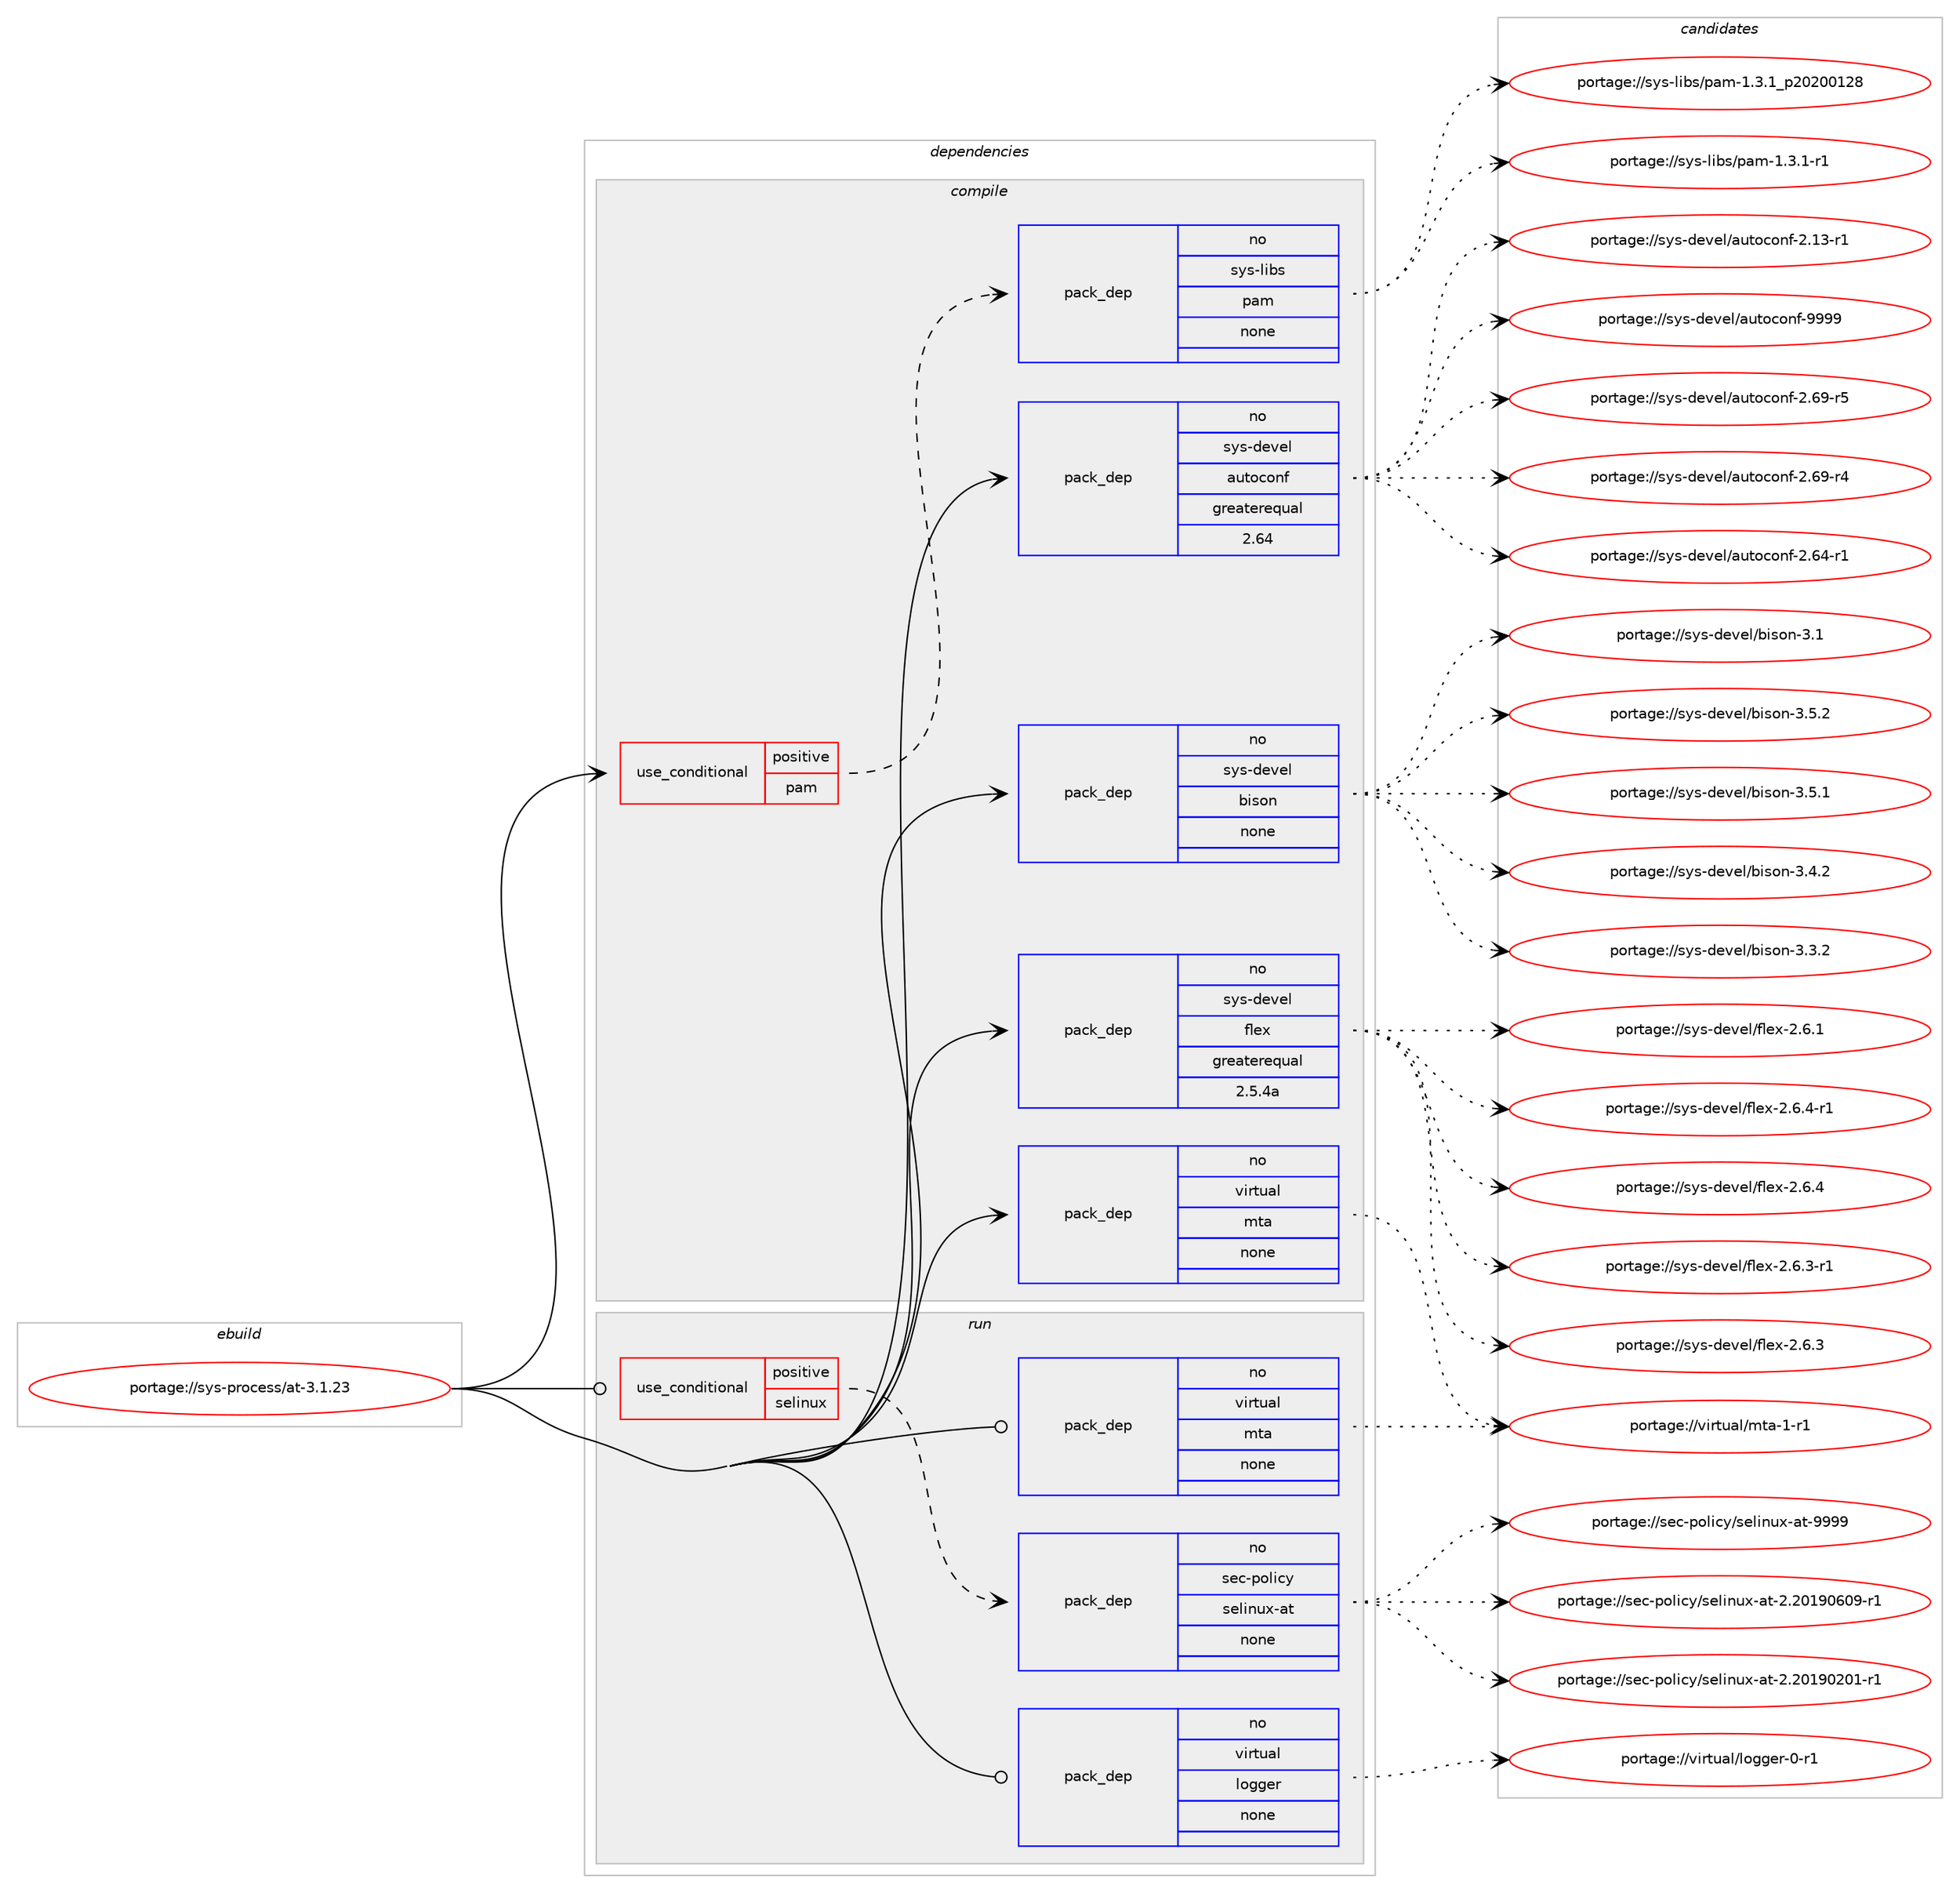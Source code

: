 digraph prolog {

# *************
# Graph options
# *************

newrank=true;
concentrate=true;
compound=true;
graph [rankdir=LR,fontname=Helvetica,fontsize=10,ranksep=1.5];#, ranksep=2.5, nodesep=0.2];
edge  [arrowhead=vee];
node  [fontname=Helvetica,fontsize=10];

# **********
# The ebuild
# **********

subgraph cluster_leftcol {
color=gray;
rank=same;
label=<<i>ebuild</i>>;
id [label="portage://sys-process/at-3.1.23", color=red, width=4, href="../sys-process/at-3.1.23.svg"];
}

# ****************
# The dependencies
# ****************

subgraph cluster_midcol {
color=gray;
label=<<i>dependencies</i>>;
subgraph cluster_compile {
fillcolor="#eeeeee";
style=filled;
label=<<i>compile</i>>;
subgraph cond5314 {
dependency30364 [label=<<TABLE BORDER="0" CELLBORDER="1" CELLSPACING="0" CELLPADDING="4"><TR><TD ROWSPAN="3" CELLPADDING="10">use_conditional</TD></TR><TR><TD>positive</TD></TR><TR><TD>pam</TD></TR></TABLE>>, shape=none, color=red];
subgraph pack24294 {
dependency30365 [label=<<TABLE BORDER="0" CELLBORDER="1" CELLSPACING="0" CELLPADDING="4" WIDTH="220"><TR><TD ROWSPAN="6" CELLPADDING="30">pack_dep</TD></TR><TR><TD WIDTH="110">no</TD></TR><TR><TD>sys-libs</TD></TR><TR><TD>pam</TD></TR><TR><TD>none</TD></TR><TR><TD></TD></TR></TABLE>>, shape=none, color=blue];
}
dependency30364:e -> dependency30365:w [weight=20,style="dashed",arrowhead="vee"];
}
id:e -> dependency30364:w [weight=20,style="solid",arrowhead="vee"];
subgraph pack24295 {
dependency30366 [label=<<TABLE BORDER="0" CELLBORDER="1" CELLSPACING="0" CELLPADDING="4" WIDTH="220"><TR><TD ROWSPAN="6" CELLPADDING="30">pack_dep</TD></TR><TR><TD WIDTH="110">no</TD></TR><TR><TD>sys-devel</TD></TR><TR><TD>autoconf</TD></TR><TR><TD>greaterequal</TD></TR><TR><TD>2.64</TD></TR></TABLE>>, shape=none, color=blue];
}
id:e -> dependency30366:w [weight=20,style="solid",arrowhead="vee"];
subgraph pack24296 {
dependency30367 [label=<<TABLE BORDER="0" CELLBORDER="1" CELLSPACING="0" CELLPADDING="4" WIDTH="220"><TR><TD ROWSPAN="6" CELLPADDING="30">pack_dep</TD></TR><TR><TD WIDTH="110">no</TD></TR><TR><TD>sys-devel</TD></TR><TR><TD>bison</TD></TR><TR><TD>none</TD></TR><TR><TD></TD></TR></TABLE>>, shape=none, color=blue];
}
id:e -> dependency30367:w [weight=20,style="solid",arrowhead="vee"];
subgraph pack24297 {
dependency30368 [label=<<TABLE BORDER="0" CELLBORDER="1" CELLSPACING="0" CELLPADDING="4" WIDTH="220"><TR><TD ROWSPAN="6" CELLPADDING="30">pack_dep</TD></TR><TR><TD WIDTH="110">no</TD></TR><TR><TD>sys-devel</TD></TR><TR><TD>flex</TD></TR><TR><TD>greaterequal</TD></TR><TR><TD>2.5.4a</TD></TR></TABLE>>, shape=none, color=blue];
}
id:e -> dependency30368:w [weight=20,style="solid",arrowhead="vee"];
subgraph pack24298 {
dependency30369 [label=<<TABLE BORDER="0" CELLBORDER="1" CELLSPACING="0" CELLPADDING="4" WIDTH="220"><TR><TD ROWSPAN="6" CELLPADDING="30">pack_dep</TD></TR><TR><TD WIDTH="110">no</TD></TR><TR><TD>virtual</TD></TR><TR><TD>mta</TD></TR><TR><TD>none</TD></TR><TR><TD></TD></TR></TABLE>>, shape=none, color=blue];
}
id:e -> dependency30369:w [weight=20,style="solid",arrowhead="vee"];
}
subgraph cluster_compileandrun {
fillcolor="#eeeeee";
style=filled;
label=<<i>compile and run</i>>;
}
subgraph cluster_run {
fillcolor="#eeeeee";
style=filled;
label=<<i>run</i>>;
subgraph cond5315 {
dependency30370 [label=<<TABLE BORDER="0" CELLBORDER="1" CELLSPACING="0" CELLPADDING="4"><TR><TD ROWSPAN="3" CELLPADDING="10">use_conditional</TD></TR><TR><TD>positive</TD></TR><TR><TD>selinux</TD></TR></TABLE>>, shape=none, color=red];
subgraph pack24299 {
dependency30371 [label=<<TABLE BORDER="0" CELLBORDER="1" CELLSPACING="0" CELLPADDING="4" WIDTH="220"><TR><TD ROWSPAN="6" CELLPADDING="30">pack_dep</TD></TR><TR><TD WIDTH="110">no</TD></TR><TR><TD>sec-policy</TD></TR><TR><TD>selinux-at</TD></TR><TR><TD>none</TD></TR><TR><TD></TD></TR></TABLE>>, shape=none, color=blue];
}
dependency30370:e -> dependency30371:w [weight=20,style="dashed",arrowhead="vee"];
}
id:e -> dependency30370:w [weight=20,style="solid",arrowhead="odot"];
subgraph pack24300 {
dependency30372 [label=<<TABLE BORDER="0" CELLBORDER="1" CELLSPACING="0" CELLPADDING="4" WIDTH="220"><TR><TD ROWSPAN="6" CELLPADDING="30">pack_dep</TD></TR><TR><TD WIDTH="110">no</TD></TR><TR><TD>virtual</TD></TR><TR><TD>logger</TD></TR><TR><TD>none</TD></TR><TR><TD></TD></TR></TABLE>>, shape=none, color=blue];
}
id:e -> dependency30372:w [weight=20,style="solid",arrowhead="odot"];
subgraph pack24301 {
dependency30373 [label=<<TABLE BORDER="0" CELLBORDER="1" CELLSPACING="0" CELLPADDING="4" WIDTH="220"><TR><TD ROWSPAN="6" CELLPADDING="30">pack_dep</TD></TR><TR><TD WIDTH="110">no</TD></TR><TR><TD>virtual</TD></TR><TR><TD>mta</TD></TR><TR><TD>none</TD></TR><TR><TD></TD></TR></TABLE>>, shape=none, color=blue];
}
id:e -> dependency30373:w [weight=20,style="solid",arrowhead="odot"];
}
}

# **************
# The candidates
# **************

subgraph cluster_choices {
rank=same;
color=gray;
label=<<i>candidates</i>>;

subgraph choice24294 {
color=black;
nodesep=1;
choice11512111545108105981154711297109454946514649951125048504848495056 [label="portage://sys-libs/pam-1.3.1_p20200128", color=red, width=4,href="../sys-libs/pam-1.3.1_p20200128.svg"];
choice115121115451081059811547112971094549465146494511449 [label="portage://sys-libs/pam-1.3.1-r1", color=red, width=4,href="../sys-libs/pam-1.3.1-r1.svg"];
dependency30365:e -> choice11512111545108105981154711297109454946514649951125048504848495056:w [style=dotted,weight="100"];
dependency30365:e -> choice115121115451081059811547112971094549465146494511449:w [style=dotted,weight="100"];
}
subgraph choice24295 {
color=black;
nodesep=1;
choice115121115451001011181011084797117116111991111101024557575757 [label="portage://sys-devel/autoconf-9999", color=red, width=4,href="../sys-devel/autoconf-9999.svg"];
choice1151211154510010111810110847971171161119911111010245504654574511453 [label="portage://sys-devel/autoconf-2.69-r5", color=red, width=4,href="../sys-devel/autoconf-2.69-r5.svg"];
choice1151211154510010111810110847971171161119911111010245504654574511452 [label="portage://sys-devel/autoconf-2.69-r4", color=red, width=4,href="../sys-devel/autoconf-2.69-r4.svg"];
choice1151211154510010111810110847971171161119911111010245504654524511449 [label="portage://sys-devel/autoconf-2.64-r1", color=red, width=4,href="../sys-devel/autoconf-2.64-r1.svg"];
choice1151211154510010111810110847971171161119911111010245504649514511449 [label="portage://sys-devel/autoconf-2.13-r1", color=red, width=4,href="../sys-devel/autoconf-2.13-r1.svg"];
dependency30366:e -> choice115121115451001011181011084797117116111991111101024557575757:w [style=dotted,weight="100"];
dependency30366:e -> choice1151211154510010111810110847971171161119911111010245504654574511453:w [style=dotted,weight="100"];
dependency30366:e -> choice1151211154510010111810110847971171161119911111010245504654574511452:w [style=dotted,weight="100"];
dependency30366:e -> choice1151211154510010111810110847971171161119911111010245504654524511449:w [style=dotted,weight="100"];
dependency30366:e -> choice1151211154510010111810110847971171161119911111010245504649514511449:w [style=dotted,weight="100"];
}
subgraph choice24296 {
color=black;
nodesep=1;
choice115121115451001011181011084798105115111110455146534650 [label="portage://sys-devel/bison-3.5.2", color=red, width=4,href="../sys-devel/bison-3.5.2.svg"];
choice115121115451001011181011084798105115111110455146534649 [label="portage://sys-devel/bison-3.5.1", color=red, width=4,href="../sys-devel/bison-3.5.1.svg"];
choice115121115451001011181011084798105115111110455146524650 [label="portage://sys-devel/bison-3.4.2", color=red, width=4,href="../sys-devel/bison-3.4.2.svg"];
choice115121115451001011181011084798105115111110455146514650 [label="portage://sys-devel/bison-3.3.2", color=red, width=4,href="../sys-devel/bison-3.3.2.svg"];
choice11512111545100101118101108479810511511111045514649 [label="portage://sys-devel/bison-3.1", color=red, width=4,href="../sys-devel/bison-3.1.svg"];
dependency30367:e -> choice115121115451001011181011084798105115111110455146534650:w [style=dotted,weight="100"];
dependency30367:e -> choice115121115451001011181011084798105115111110455146534649:w [style=dotted,weight="100"];
dependency30367:e -> choice115121115451001011181011084798105115111110455146524650:w [style=dotted,weight="100"];
dependency30367:e -> choice115121115451001011181011084798105115111110455146514650:w [style=dotted,weight="100"];
dependency30367:e -> choice11512111545100101118101108479810511511111045514649:w [style=dotted,weight="100"];
}
subgraph choice24297 {
color=black;
nodesep=1;
choice11512111545100101118101108471021081011204550465446524511449 [label="portage://sys-devel/flex-2.6.4-r1", color=red, width=4,href="../sys-devel/flex-2.6.4-r1.svg"];
choice1151211154510010111810110847102108101120455046544652 [label="portage://sys-devel/flex-2.6.4", color=red, width=4,href="../sys-devel/flex-2.6.4.svg"];
choice11512111545100101118101108471021081011204550465446514511449 [label="portage://sys-devel/flex-2.6.3-r1", color=red, width=4,href="../sys-devel/flex-2.6.3-r1.svg"];
choice1151211154510010111810110847102108101120455046544651 [label="portage://sys-devel/flex-2.6.3", color=red, width=4,href="../sys-devel/flex-2.6.3.svg"];
choice1151211154510010111810110847102108101120455046544649 [label="portage://sys-devel/flex-2.6.1", color=red, width=4,href="../sys-devel/flex-2.6.1.svg"];
dependency30368:e -> choice11512111545100101118101108471021081011204550465446524511449:w [style=dotted,weight="100"];
dependency30368:e -> choice1151211154510010111810110847102108101120455046544652:w [style=dotted,weight="100"];
dependency30368:e -> choice11512111545100101118101108471021081011204550465446514511449:w [style=dotted,weight="100"];
dependency30368:e -> choice1151211154510010111810110847102108101120455046544651:w [style=dotted,weight="100"];
dependency30368:e -> choice1151211154510010111810110847102108101120455046544649:w [style=dotted,weight="100"];
}
subgraph choice24298 {
color=black;
nodesep=1;
choice11810511411611797108471091169745494511449 [label="portage://virtual/mta-1-r1", color=red, width=4,href="../virtual/mta-1-r1.svg"];
dependency30369:e -> choice11810511411611797108471091169745494511449:w [style=dotted,weight="100"];
}
subgraph choice24299 {
color=black;
nodesep=1;
choice1151019945112111108105991214711510110810511011712045971164557575757 [label="portage://sec-policy/selinux-at-9999", color=red, width=4,href="../sec-policy/selinux-at-9999.svg"];
choice11510199451121111081059912147115101108105110117120459711645504650484957485448574511449 [label="portage://sec-policy/selinux-at-2.20190609-r1", color=red, width=4,href="../sec-policy/selinux-at-2.20190609-r1.svg"];
choice11510199451121111081059912147115101108105110117120459711645504650484957485048494511449 [label="portage://sec-policy/selinux-at-2.20190201-r1", color=red, width=4,href="../sec-policy/selinux-at-2.20190201-r1.svg"];
dependency30371:e -> choice1151019945112111108105991214711510110810511011712045971164557575757:w [style=dotted,weight="100"];
dependency30371:e -> choice11510199451121111081059912147115101108105110117120459711645504650484957485448574511449:w [style=dotted,weight="100"];
dependency30371:e -> choice11510199451121111081059912147115101108105110117120459711645504650484957485048494511449:w [style=dotted,weight="100"];
}
subgraph choice24300 {
color=black;
nodesep=1;
choice118105114116117971084710811110310310111445484511449 [label="portage://virtual/logger-0-r1", color=red, width=4,href="../virtual/logger-0-r1.svg"];
dependency30372:e -> choice118105114116117971084710811110310310111445484511449:w [style=dotted,weight="100"];
}
subgraph choice24301 {
color=black;
nodesep=1;
choice11810511411611797108471091169745494511449 [label="portage://virtual/mta-1-r1", color=red, width=4,href="../virtual/mta-1-r1.svg"];
dependency30373:e -> choice11810511411611797108471091169745494511449:w [style=dotted,weight="100"];
}
}

}
